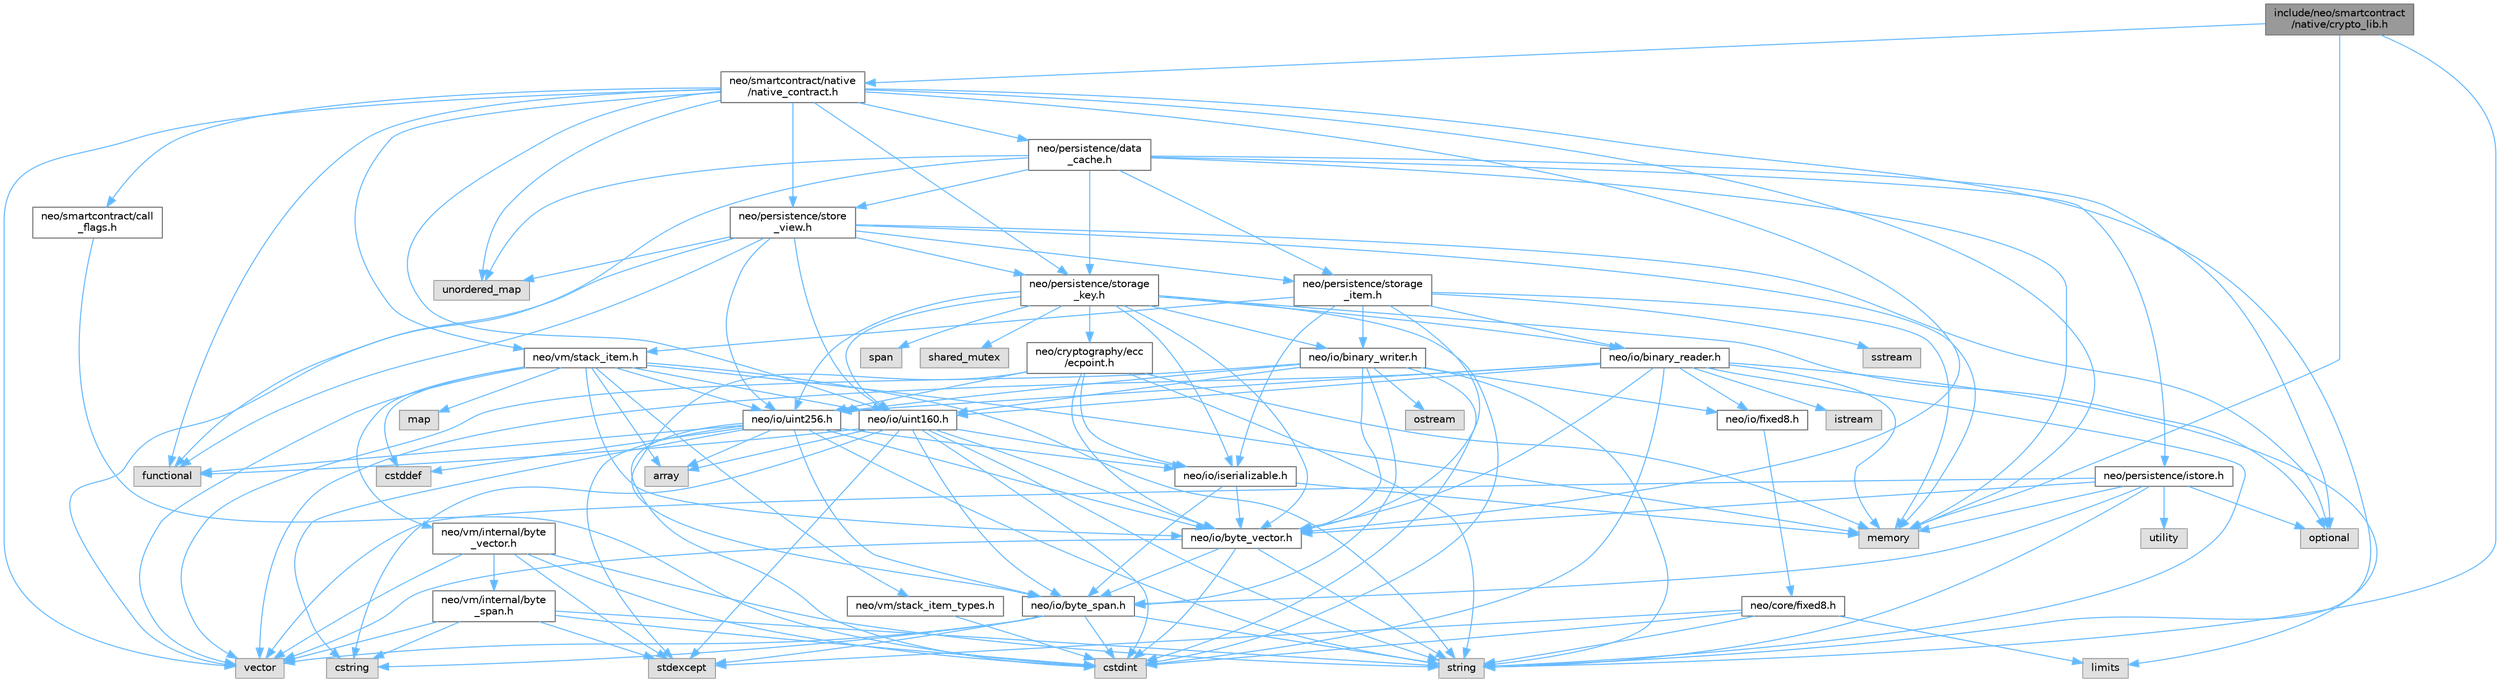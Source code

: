 digraph "include/neo/smartcontract/native/crypto_lib.h"
{
 // LATEX_PDF_SIZE
  bgcolor="transparent";
  edge [fontname=Helvetica,fontsize=10,labelfontname=Helvetica,labelfontsize=10];
  node [fontname=Helvetica,fontsize=10,shape=box,height=0.2,width=0.4];
  Node1 [id="Node000001",label="include/neo/smartcontract\l/native/crypto_lib.h",height=0.2,width=0.4,color="gray40", fillcolor="grey60", style="filled", fontcolor="black",tooltip=" "];
  Node1 -> Node2 [id="edge1_Node000001_Node000002",color="steelblue1",style="solid",tooltip=" "];
  Node2 [id="Node000002",label="neo/smartcontract/native\l/native_contract.h",height=0.2,width=0.4,color="grey40", fillcolor="white", style="filled",URL="$native_2native__contract_8h.html",tooltip=" "];
  Node2 -> Node3 [id="edge2_Node000002_Node000003",color="steelblue1",style="solid",tooltip=" "];
  Node3 [id="Node000003",label="neo/io/byte_vector.h",height=0.2,width=0.4,color="grey40", fillcolor="white", style="filled",URL="$io_2byte__vector_8h.html",tooltip=" "];
  Node3 -> Node4 [id="edge3_Node000003_Node000004",color="steelblue1",style="solid",tooltip=" "];
  Node4 [id="Node000004",label="neo/io/byte_span.h",height=0.2,width=0.4,color="grey40", fillcolor="white", style="filled",URL="$io_2byte__span_8h.html",tooltip=" "];
  Node4 -> Node5 [id="edge4_Node000004_Node000005",color="steelblue1",style="solid",tooltip=" "];
  Node5 [id="Node000005",label="cstdint",height=0.2,width=0.4,color="grey60", fillcolor="#E0E0E0", style="filled",tooltip=" "];
  Node4 -> Node6 [id="edge5_Node000004_Node000006",color="steelblue1",style="solid",tooltip=" "];
  Node6 [id="Node000006",label="cstring",height=0.2,width=0.4,color="grey60", fillcolor="#E0E0E0", style="filled",tooltip=" "];
  Node4 -> Node7 [id="edge6_Node000004_Node000007",color="steelblue1",style="solid",tooltip=" "];
  Node7 [id="Node000007",label="stdexcept",height=0.2,width=0.4,color="grey60", fillcolor="#E0E0E0", style="filled",tooltip=" "];
  Node4 -> Node8 [id="edge7_Node000004_Node000008",color="steelblue1",style="solid",tooltip=" "];
  Node8 [id="Node000008",label="string",height=0.2,width=0.4,color="grey60", fillcolor="#E0E0E0", style="filled",tooltip=" "];
  Node4 -> Node9 [id="edge8_Node000004_Node000009",color="steelblue1",style="solid",tooltip=" "];
  Node9 [id="Node000009",label="vector",height=0.2,width=0.4,color="grey60", fillcolor="#E0E0E0", style="filled",tooltip=" "];
  Node3 -> Node5 [id="edge9_Node000003_Node000005",color="steelblue1",style="solid",tooltip=" "];
  Node3 -> Node8 [id="edge10_Node000003_Node000008",color="steelblue1",style="solid",tooltip=" "];
  Node3 -> Node9 [id="edge11_Node000003_Node000009",color="steelblue1",style="solid",tooltip=" "];
  Node2 -> Node10 [id="edge12_Node000002_Node000010",color="steelblue1",style="solid",tooltip=" "];
  Node10 [id="Node000010",label="neo/io/uint160.h",height=0.2,width=0.4,color="grey40", fillcolor="white", style="filled",URL="$uint160_8h.html",tooltip=" "];
  Node10 -> Node4 [id="edge13_Node000010_Node000004",color="steelblue1",style="solid",tooltip=" "];
  Node10 -> Node3 [id="edge14_Node000010_Node000003",color="steelblue1",style="solid",tooltip=" "];
  Node10 -> Node11 [id="edge15_Node000010_Node000011",color="steelblue1",style="solid",tooltip=" "];
  Node11 [id="Node000011",label="neo/io/iserializable.h",height=0.2,width=0.4,color="grey40", fillcolor="white", style="filled",URL="$iserializable_8h.html",tooltip=" "];
  Node11 -> Node4 [id="edge16_Node000011_Node000004",color="steelblue1",style="solid",tooltip=" "];
  Node11 -> Node3 [id="edge17_Node000011_Node000003",color="steelblue1",style="solid",tooltip=" "];
  Node11 -> Node12 [id="edge18_Node000011_Node000012",color="steelblue1",style="solid",tooltip=" "];
  Node12 [id="Node000012",label="memory",height=0.2,width=0.4,color="grey60", fillcolor="#E0E0E0", style="filled",tooltip=" "];
  Node10 -> Node13 [id="edge19_Node000010_Node000013",color="steelblue1",style="solid",tooltip=" "];
  Node13 [id="Node000013",label="array",height=0.2,width=0.4,color="grey60", fillcolor="#E0E0E0", style="filled",tooltip=" "];
  Node10 -> Node5 [id="edge20_Node000010_Node000005",color="steelblue1",style="solid",tooltip=" "];
  Node10 -> Node6 [id="edge21_Node000010_Node000006",color="steelblue1",style="solid",tooltip=" "];
  Node10 -> Node14 [id="edge22_Node000010_Node000014",color="steelblue1",style="solid",tooltip=" "];
  Node14 [id="Node000014",label="functional",height=0.2,width=0.4,color="grey60", fillcolor="#E0E0E0", style="filled",tooltip=" "];
  Node10 -> Node7 [id="edge23_Node000010_Node000007",color="steelblue1",style="solid",tooltip=" "];
  Node10 -> Node8 [id="edge24_Node000010_Node000008",color="steelblue1",style="solid",tooltip=" "];
  Node2 -> Node15 [id="edge25_Node000002_Node000015",color="steelblue1",style="solid",tooltip=" "];
  Node15 [id="Node000015",label="neo/persistence/data\l_cache.h",height=0.2,width=0.4,color="grey40", fillcolor="white", style="filled",URL="$data__cache_8h.html",tooltip=" "];
  Node15 -> Node16 [id="edge26_Node000015_Node000016",color="steelblue1",style="solid",tooltip=" "];
  Node16 [id="Node000016",label="neo/persistence/istore.h",height=0.2,width=0.4,color="grey40", fillcolor="white", style="filled",URL="$istore_8h.html",tooltip=" "];
  Node16 -> Node4 [id="edge27_Node000016_Node000004",color="steelblue1",style="solid",tooltip=" "];
  Node16 -> Node3 [id="edge28_Node000016_Node000003",color="steelblue1",style="solid",tooltip=" "];
  Node16 -> Node12 [id="edge29_Node000016_Node000012",color="steelblue1",style="solid",tooltip=" "];
  Node16 -> Node17 [id="edge30_Node000016_Node000017",color="steelblue1",style="solid",tooltip=" "];
  Node17 [id="Node000017",label="optional",height=0.2,width=0.4,color="grey60", fillcolor="#E0E0E0", style="filled",tooltip=" "];
  Node16 -> Node8 [id="edge31_Node000016_Node000008",color="steelblue1",style="solid",tooltip=" "];
  Node16 -> Node18 [id="edge32_Node000016_Node000018",color="steelblue1",style="solid",tooltip=" "];
  Node18 [id="Node000018",label="utility",height=0.2,width=0.4,color="grey60", fillcolor="#E0E0E0", style="filled",tooltip=" "];
  Node16 -> Node9 [id="edge33_Node000016_Node000009",color="steelblue1",style="solid",tooltip=" "];
  Node15 -> Node19 [id="edge34_Node000015_Node000019",color="steelblue1",style="solid",tooltip=" "];
  Node19 [id="Node000019",label="neo/persistence/storage\l_item.h",height=0.2,width=0.4,color="grey40", fillcolor="white", style="filled",URL="$persistence_2storage__item_8h.html",tooltip=" "];
  Node19 -> Node20 [id="edge35_Node000019_Node000020",color="steelblue1",style="solid",tooltip=" "];
  Node20 [id="Node000020",label="neo/io/binary_reader.h",height=0.2,width=0.4,color="grey40", fillcolor="white", style="filled",URL="$binary__reader_8h.html",tooltip=" "];
  Node20 -> Node3 [id="edge36_Node000020_Node000003",color="steelblue1",style="solid",tooltip=" "];
  Node20 -> Node21 [id="edge37_Node000020_Node000021",color="steelblue1",style="solid",tooltip=" "];
  Node21 [id="Node000021",label="neo/io/fixed8.h",height=0.2,width=0.4,color="grey40", fillcolor="white", style="filled",URL="$io_2fixed8_8h.html",tooltip=" "];
  Node21 -> Node22 [id="edge38_Node000021_Node000022",color="steelblue1",style="solid",tooltip=" "];
  Node22 [id="Node000022",label="neo/core/fixed8.h",height=0.2,width=0.4,color="grey40", fillcolor="white", style="filled",URL="$core_2fixed8_8h.html",tooltip=" "];
  Node22 -> Node5 [id="edge39_Node000022_Node000005",color="steelblue1",style="solid",tooltip=" "];
  Node22 -> Node23 [id="edge40_Node000022_Node000023",color="steelblue1",style="solid",tooltip=" "];
  Node23 [id="Node000023",label="limits",height=0.2,width=0.4,color="grey60", fillcolor="#E0E0E0", style="filled",tooltip=" "];
  Node22 -> Node7 [id="edge41_Node000022_Node000007",color="steelblue1",style="solid",tooltip=" "];
  Node22 -> Node8 [id="edge42_Node000022_Node000008",color="steelblue1",style="solid",tooltip=" "];
  Node20 -> Node10 [id="edge43_Node000020_Node000010",color="steelblue1",style="solid",tooltip=" "];
  Node20 -> Node24 [id="edge44_Node000020_Node000024",color="steelblue1",style="solid",tooltip=" "];
  Node24 [id="Node000024",label="neo/io/uint256.h",height=0.2,width=0.4,color="grey40", fillcolor="white", style="filled",URL="$uint256_8h.html",tooltip=" "];
  Node24 -> Node4 [id="edge45_Node000024_Node000004",color="steelblue1",style="solid",tooltip=" "];
  Node24 -> Node3 [id="edge46_Node000024_Node000003",color="steelblue1",style="solid",tooltip=" "];
  Node24 -> Node11 [id="edge47_Node000024_Node000011",color="steelblue1",style="solid",tooltip=" "];
  Node24 -> Node13 [id="edge48_Node000024_Node000013",color="steelblue1",style="solid",tooltip=" "];
  Node24 -> Node25 [id="edge49_Node000024_Node000025",color="steelblue1",style="solid",tooltip=" "];
  Node25 [id="Node000025",label="cstddef",height=0.2,width=0.4,color="grey60", fillcolor="#E0E0E0", style="filled",tooltip=" "];
  Node24 -> Node5 [id="edge50_Node000024_Node000005",color="steelblue1",style="solid",tooltip=" "];
  Node24 -> Node6 [id="edge51_Node000024_Node000006",color="steelblue1",style="solid",tooltip=" "];
  Node24 -> Node14 [id="edge52_Node000024_Node000014",color="steelblue1",style="solid",tooltip=" "];
  Node24 -> Node7 [id="edge53_Node000024_Node000007",color="steelblue1",style="solid",tooltip=" "];
  Node24 -> Node8 [id="edge54_Node000024_Node000008",color="steelblue1",style="solid",tooltip=" "];
  Node20 -> Node5 [id="edge55_Node000020_Node000005",color="steelblue1",style="solid",tooltip=" "];
  Node20 -> Node26 [id="edge56_Node000020_Node000026",color="steelblue1",style="solid",tooltip=" "];
  Node26 [id="Node000026",label="istream",height=0.2,width=0.4,color="grey60", fillcolor="#E0E0E0", style="filled",tooltip=" "];
  Node20 -> Node23 [id="edge57_Node000020_Node000023",color="steelblue1",style="solid",tooltip=" "];
  Node20 -> Node12 [id="edge58_Node000020_Node000012",color="steelblue1",style="solid",tooltip=" "];
  Node20 -> Node8 [id="edge59_Node000020_Node000008",color="steelblue1",style="solid",tooltip=" "];
  Node20 -> Node9 [id="edge60_Node000020_Node000009",color="steelblue1",style="solid",tooltip=" "];
  Node19 -> Node27 [id="edge61_Node000019_Node000027",color="steelblue1",style="solid",tooltip=" "];
  Node27 [id="Node000027",label="neo/io/binary_writer.h",height=0.2,width=0.4,color="grey40", fillcolor="white", style="filled",URL="$binary__writer_8h.html",tooltip=" "];
  Node27 -> Node4 [id="edge62_Node000027_Node000004",color="steelblue1",style="solid",tooltip=" "];
  Node27 -> Node3 [id="edge63_Node000027_Node000003",color="steelblue1",style="solid",tooltip=" "];
  Node27 -> Node21 [id="edge64_Node000027_Node000021",color="steelblue1",style="solid",tooltip=" "];
  Node27 -> Node10 [id="edge65_Node000027_Node000010",color="steelblue1",style="solid",tooltip=" "];
  Node27 -> Node24 [id="edge66_Node000027_Node000024",color="steelblue1",style="solid",tooltip=" "];
  Node27 -> Node5 [id="edge67_Node000027_Node000005",color="steelblue1",style="solid",tooltip=" "];
  Node27 -> Node28 [id="edge68_Node000027_Node000028",color="steelblue1",style="solid",tooltip=" "];
  Node28 [id="Node000028",label="ostream",height=0.2,width=0.4,color="grey60", fillcolor="#E0E0E0", style="filled",tooltip=" "];
  Node27 -> Node8 [id="edge69_Node000027_Node000008",color="steelblue1",style="solid",tooltip=" "];
  Node27 -> Node9 [id="edge70_Node000027_Node000009",color="steelblue1",style="solid",tooltip=" "];
  Node19 -> Node3 [id="edge71_Node000019_Node000003",color="steelblue1",style="solid",tooltip=" "];
  Node19 -> Node11 [id="edge72_Node000019_Node000011",color="steelblue1",style="solid",tooltip=" "];
  Node19 -> Node29 [id="edge73_Node000019_Node000029",color="steelblue1",style="solid",tooltip=" "];
  Node29 [id="Node000029",label="neo/vm/stack_item.h",height=0.2,width=0.4,color="grey40", fillcolor="white", style="filled",URL="$stack__item_8h.html",tooltip=" "];
  Node29 -> Node3 [id="edge74_Node000029_Node000003",color="steelblue1",style="solid",tooltip=" "];
  Node29 -> Node10 [id="edge75_Node000029_Node000010",color="steelblue1",style="solid",tooltip=" "];
  Node29 -> Node24 [id="edge76_Node000029_Node000024",color="steelblue1",style="solid",tooltip=" "];
  Node29 -> Node30 [id="edge77_Node000029_Node000030",color="steelblue1",style="solid",tooltip=" "];
  Node30 [id="Node000030",label="neo/vm/internal/byte\l_vector.h",height=0.2,width=0.4,color="grey40", fillcolor="white", style="filled",URL="$vm_2internal_2byte__vector_8h.html",tooltip=" "];
  Node30 -> Node31 [id="edge78_Node000030_Node000031",color="steelblue1",style="solid",tooltip=" "];
  Node31 [id="Node000031",label="neo/vm/internal/byte\l_span.h",height=0.2,width=0.4,color="grey40", fillcolor="white", style="filled",URL="$vm_2internal_2byte__span_8h.html",tooltip=" "];
  Node31 -> Node5 [id="edge79_Node000031_Node000005",color="steelblue1",style="solid",tooltip=" "];
  Node31 -> Node6 [id="edge80_Node000031_Node000006",color="steelblue1",style="solid",tooltip=" "];
  Node31 -> Node7 [id="edge81_Node000031_Node000007",color="steelblue1",style="solid",tooltip=" "];
  Node31 -> Node8 [id="edge82_Node000031_Node000008",color="steelblue1",style="solid",tooltip=" "];
  Node31 -> Node9 [id="edge83_Node000031_Node000009",color="steelblue1",style="solid",tooltip=" "];
  Node30 -> Node5 [id="edge84_Node000030_Node000005",color="steelblue1",style="solid",tooltip=" "];
  Node30 -> Node7 [id="edge85_Node000030_Node000007",color="steelblue1",style="solid",tooltip=" "];
  Node30 -> Node8 [id="edge86_Node000030_Node000008",color="steelblue1",style="solid",tooltip=" "];
  Node30 -> Node9 [id="edge87_Node000030_Node000009",color="steelblue1",style="solid",tooltip=" "];
  Node29 -> Node32 [id="edge88_Node000029_Node000032",color="steelblue1",style="solid",tooltip=" "];
  Node32 [id="Node000032",label="neo/vm/stack_item_types.h",height=0.2,width=0.4,color="grey40", fillcolor="white", style="filled",URL="$stack__item__types_8h.html",tooltip=" "];
  Node32 -> Node5 [id="edge89_Node000032_Node000005",color="steelblue1",style="solid",tooltip=" "];
  Node29 -> Node13 [id="edge90_Node000029_Node000013",color="steelblue1",style="solid",tooltip=" "];
  Node29 -> Node25 [id="edge91_Node000029_Node000025",color="steelblue1",style="solid",tooltip=" "];
  Node29 -> Node33 [id="edge92_Node000029_Node000033",color="steelblue1",style="solid",tooltip=" "];
  Node33 [id="Node000033",label="map",height=0.2,width=0.4,color="grey60", fillcolor="#E0E0E0", style="filled",tooltip=" "];
  Node29 -> Node12 [id="edge93_Node000029_Node000012",color="steelblue1",style="solid",tooltip=" "];
  Node29 -> Node8 [id="edge94_Node000029_Node000008",color="steelblue1",style="solid",tooltip=" "];
  Node29 -> Node9 [id="edge95_Node000029_Node000009",color="steelblue1",style="solid",tooltip=" "];
  Node19 -> Node12 [id="edge96_Node000019_Node000012",color="steelblue1",style="solid",tooltip=" "];
  Node19 -> Node34 [id="edge97_Node000019_Node000034",color="steelblue1",style="solid",tooltip=" "];
  Node34 [id="Node000034",label="sstream",height=0.2,width=0.4,color="grey60", fillcolor="#E0E0E0", style="filled",tooltip=" "];
  Node15 -> Node35 [id="edge98_Node000015_Node000035",color="steelblue1",style="solid",tooltip=" "];
  Node35 [id="Node000035",label="neo/persistence/storage\l_key.h",height=0.2,width=0.4,color="grey40", fillcolor="white", style="filled",URL="$persistence_2storage__key_8h.html",tooltip=" "];
  Node35 -> Node36 [id="edge99_Node000035_Node000036",color="steelblue1",style="solid",tooltip=" "];
  Node36 [id="Node000036",label="neo/cryptography/ecc\l/ecpoint.h",height=0.2,width=0.4,color="grey40", fillcolor="white", style="filled",URL="$ecpoint_8h.html",tooltip=" "];
  Node36 -> Node4 [id="edge100_Node000036_Node000004",color="steelblue1",style="solid",tooltip=" "];
  Node36 -> Node3 [id="edge101_Node000036_Node000003",color="steelblue1",style="solid",tooltip=" "];
  Node36 -> Node11 [id="edge102_Node000036_Node000011",color="steelblue1",style="solid",tooltip=" "];
  Node36 -> Node24 [id="edge103_Node000036_Node000024",color="steelblue1",style="solid",tooltip=" "];
  Node36 -> Node12 [id="edge104_Node000036_Node000012",color="steelblue1",style="solid",tooltip=" "];
  Node36 -> Node8 [id="edge105_Node000036_Node000008",color="steelblue1",style="solid",tooltip=" "];
  Node35 -> Node20 [id="edge106_Node000035_Node000020",color="steelblue1",style="solid",tooltip=" "];
  Node35 -> Node27 [id="edge107_Node000035_Node000027",color="steelblue1",style="solid",tooltip=" "];
  Node35 -> Node3 [id="edge108_Node000035_Node000003",color="steelblue1",style="solid",tooltip=" "];
  Node35 -> Node11 [id="edge109_Node000035_Node000011",color="steelblue1",style="solid",tooltip=" "];
  Node35 -> Node10 [id="edge110_Node000035_Node000010",color="steelblue1",style="solid",tooltip=" "];
  Node35 -> Node24 [id="edge111_Node000035_Node000024",color="steelblue1",style="solid",tooltip=" "];
  Node35 -> Node5 [id="edge112_Node000035_Node000005",color="steelblue1",style="solid",tooltip=" "];
  Node35 -> Node17 [id="edge113_Node000035_Node000017",color="steelblue1",style="solid",tooltip=" "];
  Node35 -> Node37 [id="edge114_Node000035_Node000037",color="steelblue1",style="solid",tooltip=" "];
  Node37 [id="Node000037",label="shared_mutex",height=0.2,width=0.4,color="grey60", fillcolor="#E0E0E0", style="filled",tooltip=" "];
  Node35 -> Node38 [id="edge115_Node000035_Node000038",color="steelblue1",style="solid",tooltip=" "];
  Node38 [id="Node000038",label="span",height=0.2,width=0.4,color="grey60", fillcolor="#E0E0E0", style="filled",tooltip=" "];
  Node15 -> Node39 [id="edge116_Node000015_Node000039",color="steelblue1",style="solid",tooltip=" "];
  Node39 [id="Node000039",label="neo/persistence/store\l_view.h",height=0.2,width=0.4,color="grey40", fillcolor="white", style="filled",URL="$store__view_8h.html",tooltip=" "];
  Node39 -> Node10 [id="edge117_Node000039_Node000010",color="steelblue1",style="solid",tooltip=" "];
  Node39 -> Node24 [id="edge118_Node000039_Node000024",color="steelblue1",style="solid",tooltip=" "];
  Node39 -> Node19 [id="edge119_Node000039_Node000019",color="steelblue1",style="solid",tooltip=" "];
  Node39 -> Node35 [id="edge120_Node000039_Node000035",color="steelblue1",style="solid",tooltip=" "];
  Node39 -> Node14 [id="edge121_Node000039_Node000014",color="steelblue1",style="solid",tooltip=" "];
  Node39 -> Node12 [id="edge122_Node000039_Node000012",color="steelblue1",style="solid",tooltip=" "];
  Node39 -> Node17 [id="edge123_Node000039_Node000017",color="steelblue1",style="solid",tooltip=" "];
  Node39 -> Node40 [id="edge124_Node000039_Node000040",color="steelblue1",style="solid",tooltip=" "];
  Node40 [id="Node000040",label="unordered_map",height=0.2,width=0.4,color="grey60", fillcolor="#E0E0E0", style="filled",tooltip=" "];
  Node39 -> Node9 [id="edge125_Node000039_Node000009",color="steelblue1",style="solid",tooltip=" "];
  Node15 -> Node14 [id="edge126_Node000015_Node000014",color="steelblue1",style="solid",tooltip=" "];
  Node15 -> Node12 [id="edge127_Node000015_Node000012",color="steelblue1",style="solid",tooltip=" "];
  Node15 -> Node17 [id="edge128_Node000015_Node000017",color="steelblue1",style="solid",tooltip=" "];
  Node15 -> Node40 [id="edge129_Node000015_Node000040",color="steelblue1",style="solid",tooltip=" "];
  Node2 -> Node35 [id="edge130_Node000002_Node000035",color="steelblue1",style="solid",tooltip=" "];
  Node2 -> Node39 [id="edge131_Node000002_Node000039",color="steelblue1",style="solid",tooltip=" "];
  Node2 -> Node41 [id="edge132_Node000002_Node000041",color="steelblue1",style="solid",tooltip=" "];
  Node41 [id="Node000041",label="neo/smartcontract/call\l_flags.h",height=0.2,width=0.4,color="grey40", fillcolor="white", style="filled",URL="$call__flags_8h.html",tooltip=" "];
  Node41 -> Node5 [id="edge133_Node000041_Node000005",color="steelblue1",style="solid",tooltip=" "];
  Node2 -> Node29 [id="edge134_Node000002_Node000029",color="steelblue1",style="solid",tooltip=" "];
  Node2 -> Node14 [id="edge135_Node000002_Node000014",color="steelblue1",style="solid",tooltip=" "];
  Node2 -> Node12 [id="edge136_Node000002_Node000012",color="steelblue1",style="solid",tooltip=" "];
  Node2 -> Node8 [id="edge137_Node000002_Node000008",color="steelblue1",style="solid",tooltip=" "];
  Node2 -> Node40 [id="edge138_Node000002_Node000040",color="steelblue1",style="solid",tooltip=" "];
  Node2 -> Node9 [id="edge139_Node000002_Node000009",color="steelblue1",style="solid",tooltip=" "];
  Node1 -> Node12 [id="edge140_Node000001_Node000012",color="steelblue1",style="solid",tooltip=" "];
  Node1 -> Node8 [id="edge141_Node000001_Node000008",color="steelblue1",style="solid",tooltip=" "];
}
